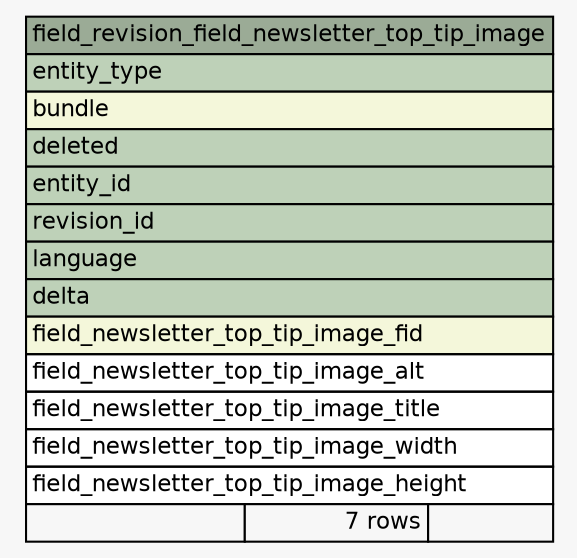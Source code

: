 // dot 2.30.1 on Mac OS X 10.8.3
// SchemaSpy rev 590
digraph "field_revision_field_newsletter_top_tip_image" {
  graph [
    rankdir="RL"
    bgcolor="#f7f7f7"
    nodesep="0.18"
    ranksep="0.46"
    fontname="Helvetica"
    fontsize="11"
  ];
  node [
    fontname="Helvetica"
    fontsize="11"
    shape="plaintext"
  ];
  edge [
    arrowsize="0.8"
  ];
  "field_revision_field_newsletter_top_tip_image" [
    label=<
    <TABLE BORDER="0" CELLBORDER="1" CELLSPACING="0" BGCOLOR="#ffffff">
      <TR><TD COLSPAN="3" BGCOLOR="#9bab96" ALIGN="CENTER">field_revision_field_newsletter_top_tip_image</TD></TR>
      <TR><TD PORT="entity_type" COLSPAN="3" BGCOLOR="#bed1b8" ALIGN="LEFT">entity_type</TD></TR>
      <TR><TD PORT="bundle" COLSPAN="3" BGCOLOR="#f4f7da" ALIGN="LEFT">bundle</TD></TR>
      <TR><TD PORT="deleted" COLSPAN="3" BGCOLOR="#bed1b8" ALIGN="LEFT">deleted</TD></TR>
      <TR><TD PORT="entity_id" COLSPAN="3" BGCOLOR="#bed1b8" ALIGN="LEFT">entity_id</TD></TR>
      <TR><TD PORT="revision_id" COLSPAN="3" BGCOLOR="#bed1b8" ALIGN="LEFT">revision_id</TD></TR>
      <TR><TD PORT="language" COLSPAN="3" BGCOLOR="#bed1b8" ALIGN="LEFT">language</TD></TR>
      <TR><TD PORT="delta" COLSPAN="3" BGCOLOR="#bed1b8" ALIGN="LEFT">delta</TD></TR>
      <TR><TD PORT="field_newsletter_top_tip_image_fid" COLSPAN="3" BGCOLOR="#f4f7da" ALIGN="LEFT">field_newsletter_top_tip_image_fid</TD></TR>
      <TR><TD PORT="field_newsletter_top_tip_image_alt" COLSPAN="3" ALIGN="LEFT">field_newsletter_top_tip_image_alt</TD></TR>
      <TR><TD PORT="field_newsletter_top_tip_image_title" COLSPAN="3" ALIGN="LEFT">field_newsletter_top_tip_image_title</TD></TR>
      <TR><TD PORT="field_newsletter_top_tip_image_width" COLSPAN="3" ALIGN="LEFT">field_newsletter_top_tip_image_width</TD></TR>
      <TR><TD PORT="field_newsletter_top_tip_image_height" COLSPAN="3" ALIGN="LEFT">field_newsletter_top_tip_image_height</TD></TR>
      <TR><TD ALIGN="LEFT" BGCOLOR="#f7f7f7">  </TD><TD ALIGN="RIGHT" BGCOLOR="#f7f7f7">7 rows</TD><TD ALIGN="RIGHT" BGCOLOR="#f7f7f7">  </TD></TR>
    </TABLE>>
    URL="tables/field_revision_field_newsletter_top_tip_image.html"
    tooltip="field_revision_field_newsletter_top_tip_image"
  ];
}
